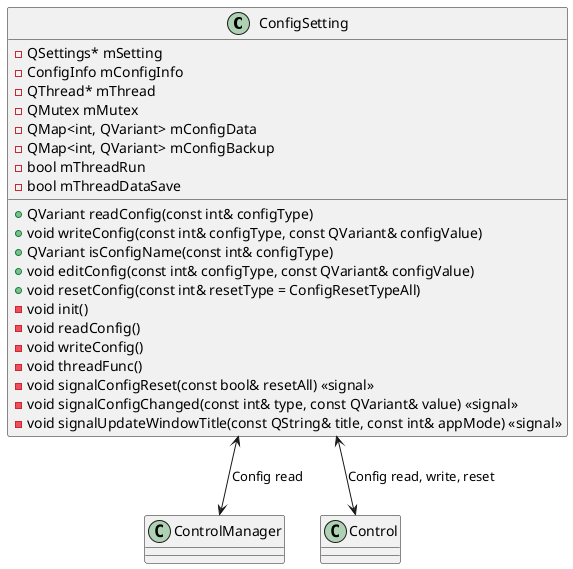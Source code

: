 @startuml

' ConfigSetting 클래스 정의
class ConfigSetting {
    +QVariant readConfig(const int& configType)
    +void writeConfig(const int& configType, const QVariant& configValue)
    +QVariant isConfigName(const int& configType)
    +void editConfig(const int& configType, const QVariant& configValue)
    +void resetConfig(const int& resetType = ConfigResetTypeAll)
    -void init()
    -void readConfig()
    -void writeConfig()
    -void threadFunc()
    -void signalConfigReset(const bool& resetAll) <<signal>>
    -void signalConfigChanged(const int& type, const QVariant& value) <<signal>>
    -void signalUpdateWindowTitle(const QString& title, const int& appMode) <<signal>>

    -QSettings* mSetting
    -ConfigInfo mConfigInfo
    -QThread* mThread
    -QMutex mMutex
    -QMap<int, QVariant> mConfigData
    -QMap<int, QVariant> mConfigBackup
    -bool mThreadRun
    -bool mThreadDataSave
}

' 클래스 간의 관계 정의
ConfigSetting <--> ControlManager : Config read
ConfigSetting <--> Control : Config read, write, reset

@enduml
